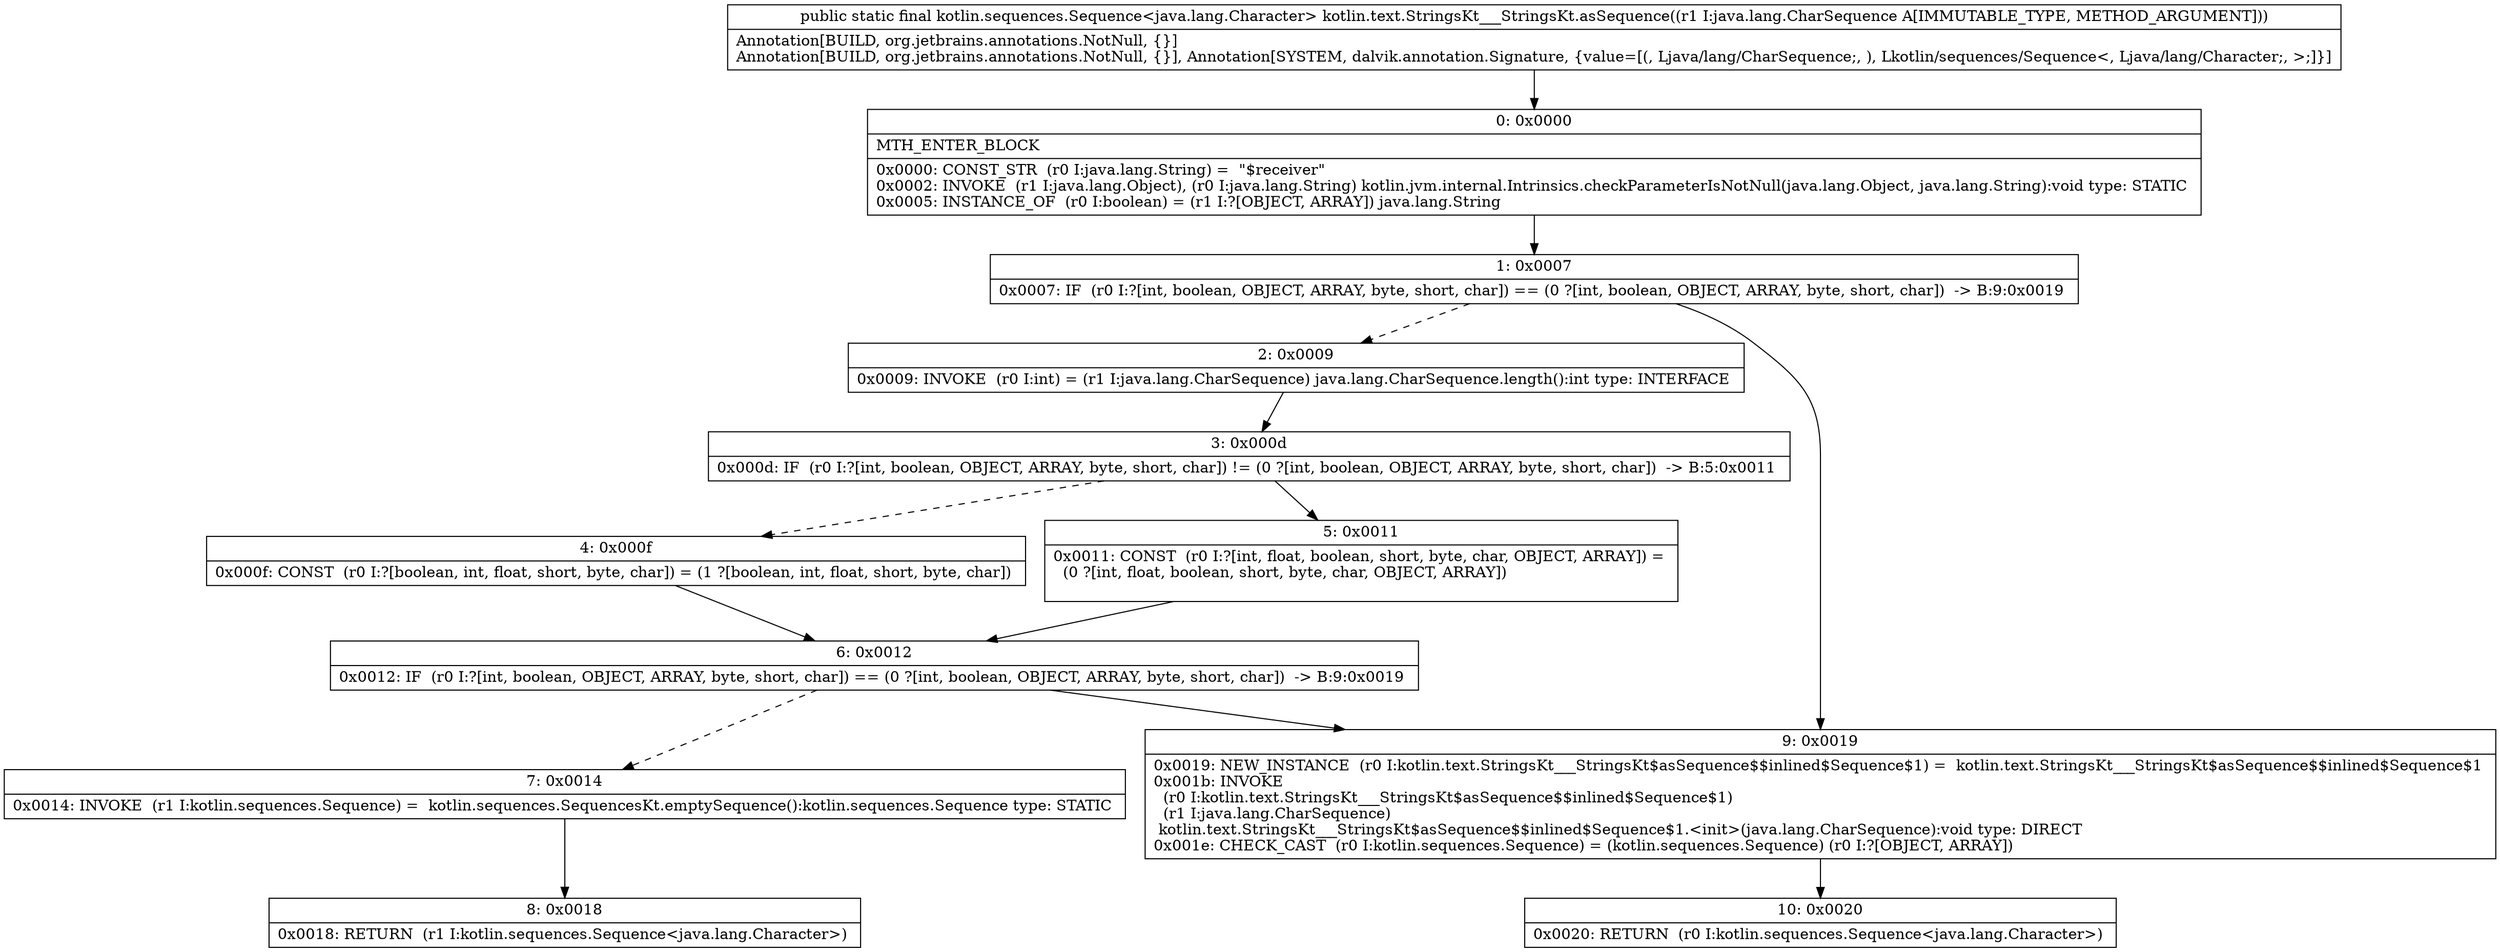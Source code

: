 digraph "CFG forkotlin.text.StringsKt___StringsKt.asSequence(Ljava\/lang\/CharSequence;)Lkotlin\/sequences\/Sequence;" {
Node_0 [shape=record,label="{0\:\ 0x0000|MTH_ENTER_BLOCK\l|0x0000: CONST_STR  (r0 I:java.lang.String) =  \"$receiver\" \l0x0002: INVOKE  (r1 I:java.lang.Object), (r0 I:java.lang.String) kotlin.jvm.internal.Intrinsics.checkParameterIsNotNull(java.lang.Object, java.lang.String):void type: STATIC \l0x0005: INSTANCE_OF  (r0 I:boolean) = (r1 I:?[OBJECT, ARRAY]) java.lang.String \l}"];
Node_1 [shape=record,label="{1\:\ 0x0007|0x0007: IF  (r0 I:?[int, boolean, OBJECT, ARRAY, byte, short, char]) == (0 ?[int, boolean, OBJECT, ARRAY, byte, short, char])  \-\> B:9:0x0019 \l}"];
Node_2 [shape=record,label="{2\:\ 0x0009|0x0009: INVOKE  (r0 I:int) = (r1 I:java.lang.CharSequence) java.lang.CharSequence.length():int type: INTERFACE \l}"];
Node_3 [shape=record,label="{3\:\ 0x000d|0x000d: IF  (r0 I:?[int, boolean, OBJECT, ARRAY, byte, short, char]) != (0 ?[int, boolean, OBJECT, ARRAY, byte, short, char])  \-\> B:5:0x0011 \l}"];
Node_4 [shape=record,label="{4\:\ 0x000f|0x000f: CONST  (r0 I:?[boolean, int, float, short, byte, char]) = (1 ?[boolean, int, float, short, byte, char]) \l}"];
Node_5 [shape=record,label="{5\:\ 0x0011|0x0011: CONST  (r0 I:?[int, float, boolean, short, byte, char, OBJECT, ARRAY]) = \l  (0 ?[int, float, boolean, short, byte, char, OBJECT, ARRAY])\l \l}"];
Node_6 [shape=record,label="{6\:\ 0x0012|0x0012: IF  (r0 I:?[int, boolean, OBJECT, ARRAY, byte, short, char]) == (0 ?[int, boolean, OBJECT, ARRAY, byte, short, char])  \-\> B:9:0x0019 \l}"];
Node_7 [shape=record,label="{7\:\ 0x0014|0x0014: INVOKE  (r1 I:kotlin.sequences.Sequence) =  kotlin.sequences.SequencesKt.emptySequence():kotlin.sequences.Sequence type: STATIC \l}"];
Node_8 [shape=record,label="{8\:\ 0x0018|0x0018: RETURN  (r1 I:kotlin.sequences.Sequence\<java.lang.Character\>) \l}"];
Node_9 [shape=record,label="{9\:\ 0x0019|0x0019: NEW_INSTANCE  (r0 I:kotlin.text.StringsKt___StringsKt$asSequence$$inlined$Sequence$1) =  kotlin.text.StringsKt___StringsKt$asSequence$$inlined$Sequence$1 \l0x001b: INVOKE  \l  (r0 I:kotlin.text.StringsKt___StringsKt$asSequence$$inlined$Sequence$1)\l  (r1 I:java.lang.CharSequence)\l kotlin.text.StringsKt___StringsKt$asSequence$$inlined$Sequence$1.\<init\>(java.lang.CharSequence):void type: DIRECT \l0x001e: CHECK_CAST  (r0 I:kotlin.sequences.Sequence) = (kotlin.sequences.Sequence) (r0 I:?[OBJECT, ARRAY]) \l}"];
Node_10 [shape=record,label="{10\:\ 0x0020|0x0020: RETURN  (r0 I:kotlin.sequences.Sequence\<java.lang.Character\>) \l}"];
MethodNode[shape=record,label="{public static final kotlin.sequences.Sequence\<java.lang.Character\> kotlin.text.StringsKt___StringsKt.asSequence((r1 I:java.lang.CharSequence A[IMMUTABLE_TYPE, METHOD_ARGUMENT]))  | Annotation[BUILD, org.jetbrains.annotations.NotNull, \{\}]\lAnnotation[BUILD, org.jetbrains.annotations.NotNull, \{\}], Annotation[SYSTEM, dalvik.annotation.Signature, \{value=[(, Ljava\/lang\/CharSequence;, ), Lkotlin\/sequences\/Sequence\<, Ljava\/lang\/Character;, \>;]\}]\l}"];
MethodNode -> Node_0;
Node_0 -> Node_1;
Node_1 -> Node_2[style=dashed];
Node_1 -> Node_9;
Node_2 -> Node_3;
Node_3 -> Node_4[style=dashed];
Node_3 -> Node_5;
Node_4 -> Node_6;
Node_5 -> Node_6;
Node_6 -> Node_7[style=dashed];
Node_6 -> Node_9;
Node_7 -> Node_8;
Node_9 -> Node_10;
}

